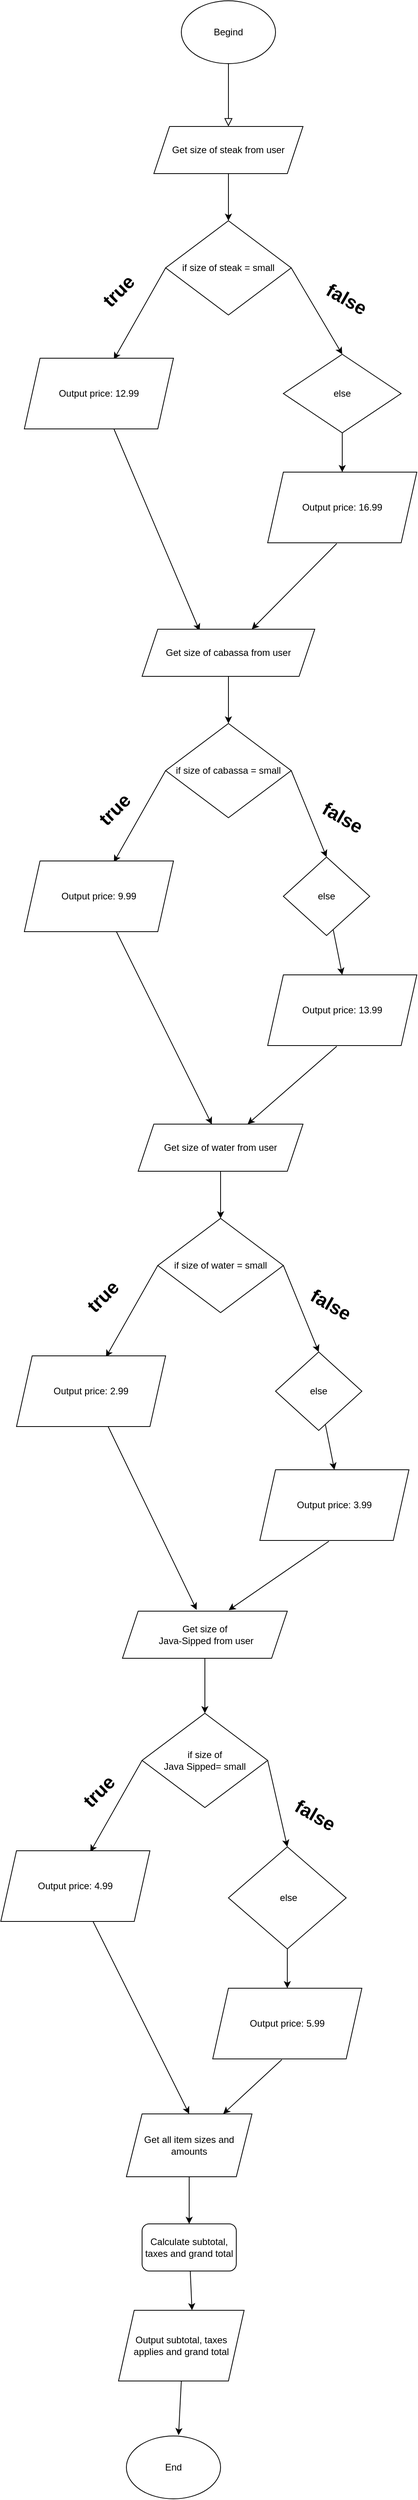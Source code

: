 <mxfile version="20.3.6" type="github"><diagram id="C5RBs43oDa-KdzZeNtuy" name="Page-1"><mxGraphModel dx="1527" dy="752" grid="1" gridSize="10" guides="1" tooltips="1" connect="1" arrows="1" fold="1" page="1" pageScale="1" pageWidth="827" pageHeight="1169" math="0" shadow="0"><root><mxCell id="WIyWlLk6GJQsqaUBKTNV-0"/><mxCell id="WIyWlLk6GJQsqaUBKTNV-1" parent="WIyWlLk6GJQsqaUBKTNV-0"/><mxCell id="WIyWlLk6GJQsqaUBKTNV-2" value="" style="rounded=0;html=1;jettySize=auto;orthogonalLoop=1;fontSize=11;endArrow=block;endFill=0;endSize=8;strokeWidth=1;shadow=0;labelBackgroundColor=none;edgeStyle=orthogonalEdgeStyle;entryX=0.5;entryY=0;entryDx=0;entryDy=0;" parent="WIyWlLk6GJQsqaUBKTNV-1" target="_cH3AGbi2QUjjRl9QHyZ-6" edge="1"><mxGeometry relative="1" as="geometry"><mxPoint x="220" y="120" as="sourcePoint"/><Array as="points"><mxPoint x="220" y="200"/><mxPoint x="220" y="200"/></Array></mxGeometry></mxCell><mxCell id="_cH3AGbi2QUjjRl9QHyZ-0" value="Begind" style="ellipse;whiteSpace=wrap;html=1;" parent="WIyWlLk6GJQsqaUBKTNV-1" vertex="1"><mxGeometry x="160" y="40" width="120" height="80" as="geometry"/></mxCell><mxCell id="_cH3AGbi2QUjjRl9QHyZ-1" value="" style="endArrow=classic;html=1;rounded=0;exitX=0.5;exitY=1;exitDx=0;exitDy=0;entryX=0.5;entryY=0;entryDx=0;entryDy=0;" parent="WIyWlLk6GJQsqaUBKTNV-1" source="_cH3AGbi2QUjjRl9QHyZ-6" target="_cH3AGbi2QUjjRl9QHyZ-7" edge="1"><mxGeometry width="50" height="50" relative="1" as="geometry"><mxPoint x="390" y="400" as="sourcePoint"/><mxPoint x="330" y="230" as="targetPoint"/><Array as="points"/></mxGeometry></mxCell><mxCell id="_cH3AGbi2QUjjRl9QHyZ-6" value="Get size of steak from user" style="shape=parallelogram;perimeter=parallelogramPerimeter;whiteSpace=wrap;html=1;fixedSize=1;" parent="WIyWlLk6GJQsqaUBKTNV-1" vertex="1"><mxGeometry x="125" y="200" width="190" height="60" as="geometry"/></mxCell><mxCell id="_cH3AGbi2QUjjRl9QHyZ-7" value="if size of steak = small" style="rhombus;whiteSpace=wrap;html=1;" parent="WIyWlLk6GJQsqaUBKTNV-1" vertex="1"><mxGeometry x="140" y="320" width="160" height="120" as="geometry"/></mxCell><mxCell id="_cH3AGbi2QUjjRl9QHyZ-8" value="" style="endArrow=classic;html=1;rounded=0;exitX=0;exitY=0.5;exitDx=0;exitDy=0;entryX=0.6;entryY=0.017;entryDx=0;entryDy=0;entryPerimeter=0;" parent="WIyWlLk6GJQsqaUBKTNV-1" source="_cH3AGbi2QUjjRl9QHyZ-7" target="_cH3AGbi2QUjjRl9QHyZ-12" edge="1"><mxGeometry width="50" height="50" relative="1" as="geometry"><mxPoint x="220" y="380" as="sourcePoint"/><mxPoint x="100" y="520" as="targetPoint"/></mxGeometry></mxCell><mxCell id="_cH3AGbi2QUjjRl9QHyZ-9" value="" style="endArrow=classic;html=1;rounded=0;exitX=1;exitY=0.5;exitDx=0;exitDy=0;entryX=0.5;entryY=0;entryDx=0;entryDy=0;" parent="WIyWlLk6GJQsqaUBKTNV-1" source="_cH3AGbi2QUjjRl9QHyZ-7" target="_cH3AGbi2QUjjRl9QHyZ-11" edge="1"><mxGeometry width="50" height="50" relative="1" as="geometry"><mxPoint x="220" y="380" as="sourcePoint"/><mxPoint x="410" y="500" as="targetPoint"/></mxGeometry></mxCell><mxCell id="_cH3AGbi2QUjjRl9QHyZ-11" value="else" style="rhombus;whiteSpace=wrap;html=1;" parent="WIyWlLk6GJQsqaUBKTNV-1" vertex="1"><mxGeometry x="290" y="490" width="150" height="100" as="geometry"/></mxCell><mxCell id="_cH3AGbi2QUjjRl9QHyZ-12" value="Output price: 12.99" style="shape=parallelogram;perimeter=parallelogramPerimeter;whiteSpace=wrap;html=1;fixedSize=1;" parent="WIyWlLk6GJQsqaUBKTNV-1" vertex="1"><mxGeometry x="-40" y="495" width="190" height="90" as="geometry"/></mxCell><mxCell id="_cH3AGbi2QUjjRl9QHyZ-13" value="" style="endArrow=classic;html=1;rounded=0;entryX=0.5;entryY=0;entryDx=0;entryDy=0;" parent="WIyWlLk6GJQsqaUBKTNV-1" source="_cH3AGbi2QUjjRl9QHyZ-11" target="_cH3AGbi2QUjjRl9QHyZ-14" edge="1"><mxGeometry width="50" height="50" relative="1" as="geometry"><mxPoint x="381.514" y="546.526" as="sourcePoint"/><mxPoint x="410" y="580" as="targetPoint"/><Array as="points"/></mxGeometry></mxCell><mxCell id="_cH3AGbi2QUjjRl9QHyZ-14" value="Output price: 16.99" style="shape=parallelogram;perimeter=parallelogramPerimeter;whiteSpace=wrap;html=1;fixedSize=1;" parent="WIyWlLk6GJQsqaUBKTNV-1" vertex="1"><mxGeometry x="270" y="640" width="190" height="90" as="geometry"/></mxCell><mxCell id="_cH3AGbi2QUjjRl9QHyZ-15" value="" style="endArrow=classic;html=1;rounded=0;entryX=0.333;entryY=0.033;entryDx=0;entryDy=0;entryPerimeter=0;" parent="WIyWlLk6GJQsqaUBKTNV-1" source="_cH3AGbi2QUjjRl9QHyZ-12" target="_cH3AGbi2QUjjRl9QHyZ-18" edge="1"><mxGeometry width="50" height="50" relative="1" as="geometry"><mxPoint x="160" y="700" as="sourcePoint"/><mxPoint x="210" y="830" as="targetPoint"/></mxGeometry></mxCell><mxCell id="_cH3AGbi2QUjjRl9QHyZ-16" value="" style="endArrow=classic;html=1;rounded=0;exitX=0.463;exitY=1.011;exitDx=0;exitDy=0;exitPerimeter=0;" parent="WIyWlLk6GJQsqaUBKTNV-1" source="_cH3AGbi2QUjjRl9QHyZ-14" target="_cH3AGbi2QUjjRl9QHyZ-18" edge="1"><mxGeometry width="50" height="50" relative="1" as="geometry"><mxPoint x="330" y="850" as="sourcePoint"/><mxPoint x="220" y="830" as="targetPoint"/></mxGeometry></mxCell><mxCell id="_cH3AGbi2QUjjRl9QHyZ-17" value="" style="endArrow=classic;html=1;rounded=0;exitX=0.5;exitY=1;exitDx=0;exitDy=0;entryX=0.5;entryY=0;entryDx=0;entryDy=0;" parent="WIyWlLk6GJQsqaUBKTNV-1" source="_cH3AGbi2QUjjRl9QHyZ-18" target="_cH3AGbi2QUjjRl9QHyZ-19" edge="1"><mxGeometry width="50" height="50" relative="1" as="geometry"><mxPoint x="390" y="1040" as="sourcePoint"/><mxPoint x="330" y="870" as="targetPoint"/><Array as="points"/></mxGeometry></mxCell><mxCell id="_cH3AGbi2QUjjRl9QHyZ-18" value="Get size of cabassa from user" style="shape=parallelogram;perimeter=parallelogramPerimeter;whiteSpace=wrap;html=1;fixedSize=1;" parent="WIyWlLk6GJQsqaUBKTNV-1" vertex="1"><mxGeometry x="110" y="840" width="220" height="60" as="geometry"/></mxCell><mxCell id="_cH3AGbi2QUjjRl9QHyZ-19" value="if size of cabassa = small" style="rhombus;whiteSpace=wrap;html=1;" parent="WIyWlLk6GJQsqaUBKTNV-1" vertex="1"><mxGeometry x="140" y="960" width="160" height="120" as="geometry"/></mxCell><mxCell id="_cH3AGbi2QUjjRl9QHyZ-20" value="" style="endArrow=classic;html=1;rounded=0;exitX=0;exitY=0.5;exitDx=0;exitDy=0;entryX=0.6;entryY=0.017;entryDx=0;entryDy=0;entryPerimeter=0;" parent="WIyWlLk6GJQsqaUBKTNV-1" source="_cH3AGbi2QUjjRl9QHyZ-19" target="_cH3AGbi2QUjjRl9QHyZ-23" edge="1"><mxGeometry width="50" height="50" relative="1" as="geometry"><mxPoint x="220" y="1020" as="sourcePoint"/><mxPoint x="100" y="1160" as="targetPoint"/></mxGeometry></mxCell><mxCell id="_cH3AGbi2QUjjRl9QHyZ-21" value="" style="endArrow=classic;html=1;rounded=0;exitX=1;exitY=0.5;exitDx=0;exitDy=0;entryX=0.5;entryY=0;entryDx=0;entryDy=0;" parent="WIyWlLk6GJQsqaUBKTNV-1" source="_cH3AGbi2QUjjRl9QHyZ-19" target="_cH3AGbi2QUjjRl9QHyZ-22" edge="1"><mxGeometry width="50" height="50" relative="1" as="geometry"><mxPoint x="220" y="1020" as="sourcePoint"/><mxPoint x="410" y="1140" as="targetPoint"/></mxGeometry></mxCell><mxCell id="_cH3AGbi2QUjjRl9QHyZ-22" value="else" style="rhombus;whiteSpace=wrap;html=1;spacingTop=0;textDirection=rtl;labelBackgroundColor=none;" parent="WIyWlLk6GJQsqaUBKTNV-1" vertex="1"><mxGeometry x="290" y="1130" width="110" height="100" as="geometry"/></mxCell><mxCell id="_cH3AGbi2QUjjRl9QHyZ-23" value="Output price: 9.99" style="shape=parallelogram;perimeter=parallelogramPerimeter;whiteSpace=wrap;html=1;fixedSize=1;" parent="WIyWlLk6GJQsqaUBKTNV-1" vertex="1"><mxGeometry x="-40" y="1135" width="190" height="90" as="geometry"/></mxCell><mxCell id="_cH3AGbi2QUjjRl9QHyZ-24" value="" style="endArrow=classic;html=1;rounded=0;entryX=0.5;entryY=0;entryDx=0;entryDy=0;" parent="WIyWlLk6GJQsqaUBKTNV-1" source="_cH3AGbi2QUjjRl9QHyZ-22" target="_cH3AGbi2QUjjRl9QHyZ-25" edge="1"><mxGeometry width="50" height="50" relative="1" as="geometry"><mxPoint x="381.514" y="1186.526" as="sourcePoint"/><mxPoint x="410" y="1220" as="targetPoint"/><Array as="points"/></mxGeometry></mxCell><mxCell id="_cH3AGbi2QUjjRl9QHyZ-25" value="Output price: 13.99" style="shape=parallelogram;perimeter=parallelogramPerimeter;whiteSpace=wrap;html=1;fixedSize=1;" parent="WIyWlLk6GJQsqaUBKTNV-1" vertex="1"><mxGeometry x="270" y="1280" width="190" height="90" as="geometry"/></mxCell><mxCell id="_cH3AGbi2QUjjRl9QHyZ-26" value="" style="endArrow=classic;html=1;rounded=0;entryX=0.447;entryY=0.004;entryDx=0;entryDy=0;entryPerimeter=0;" parent="WIyWlLk6GJQsqaUBKTNV-1" source="_cH3AGbi2QUjjRl9QHyZ-23" target="_cH3AGbi2QUjjRl9QHyZ-40" edge="1"><mxGeometry width="50" height="50" relative="1" as="geometry"><mxPoint x="160" y="1340" as="sourcePoint"/><mxPoint x="210" y="1480" as="targetPoint"/></mxGeometry></mxCell><mxCell id="_cH3AGbi2QUjjRl9QHyZ-27" value="" style="endArrow=classic;html=1;rounded=0;exitX=0.463;exitY=1.011;exitDx=0;exitDy=0;exitPerimeter=0;" parent="WIyWlLk6GJQsqaUBKTNV-1" source="_cH3AGbi2QUjjRl9QHyZ-25" target="_cH3AGbi2QUjjRl9QHyZ-40" edge="1"><mxGeometry width="50" height="50" relative="1" as="geometry"><mxPoint x="330" y="1490" as="sourcePoint"/><mxPoint x="220" y="1470" as="targetPoint"/></mxGeometry></mxCell><mxCell id="_cH3AGbi2QUjjRl9QHyZ-39" value="" style="endArrow=classic;html=1;rounded=0;exitX=0.5;exitY=1;exitDx=0;exitDy=0;entryX=0.5;entryY=0;entryDx=0;entryDy=0;" parent="WIyWlLk6GJQsqaUBKTNV-1" source="_cH3AGbi2QUjjRl9QHyZ-40" target="_cH3AGbi2QUjjRl9QHyZ-41" edge="1"><mxGeometry width="50" height="50" relative="1" as="geometry"><mxPoint x="380" y="1670" as="sourcePoint"/><mxPoint x="320" y="1500" as="targetPoint"/><Array as="points"/></mxGeometry></mxCell><mxCell id="_cH3AGbi2QUjjRl9QHyZ-40" value="Get size of water from user" style="shape=parallelogram;perimeter=parallelogramPerimeter;whiteSpace=wrap;html=1;fixedSize=1;" parent="WIyWlLk6GJQsqaUBKTNV-1" vertex="1"><mxGeometry x="105" y="1470" width="210" height="60" as="geometry"/></mxCell><mxCell id="_cH3AGbi2QUjjRl9QHyZ-41" value="if size of water = small" style="rhombus;whiteSpace=wrap;html=1;" parent="WIyWlLk6GJQsqaUBKTNV-1" vertex="1"><mxGeometry x="130" y="1590" width="160" height="120" as="geometry"/></mxCell><mxCell id="_cH3AGbi2QUjjRl9QHyZ-42" value="" style="endArrow=classic;html=1;rounded=0;exitX=0;exitY=0.5;exitDx=0;exitDy=0;entryX=0.6;entryY=0.017;entryDx=0;entryDy=0;entryPerimeter=0;" parent="WIyWlLk6GJQsqaUBKTNV-1" source="_cH3AGbi2QUjjRl9QHyZ-41" target="_cH3AGbi2QUjjRl9QHyZ-45" edge="1"><mxGeometry width="50" height="50" relative="1" as="geometry"><mxPoint x="210" y="1650" as="sourcePoint"/><mxPoint x="90" y="1790" as="targetPoint"/></mxGeometry></mxCell><mxCell id="_cH3AGbi2QUjjRl9QHyZ-43" value="" style="endArrow=classic;html=1;rounded=0;exitX=1;exitY=0.5;exitDx=0;exitDy=0;entryX=0.5;entryY=0;entryDx=0;entryDy=0;" parent="WIyWlLk6GJQsqaUBKTNV-1" source="_cH3AGbi2QUjjRl9QHyZ-41" target="_cH3AGbi2QUjjRl9QHyZ-44" edge="1"><mxGeometry width="50" height="50" relative="1" as="geometry"><mxPoint x="210" y="1650" as="sourcePoint"/><mxPoint x="400" y="1770" as="targetPoint"/></mxGeometry></mxCell><mxCell id="_cH3AGbi2QUjjRl9QHyZ-44" value="else" style="rhombus;whiteSpace=wrap;html=1;spacingTop=0;textDirection=rtl;labelBackgroundColor=none;" parent="WIyWlLk6GJQsqaUBKTNV-1" vertex="1"><mxGeometry x="280" y="1760" width="110" height="100" as="geometry"/></mxCell><mxCell id="_cH3AGbi2QUjjRl9QHyZ-45" value="Output price: 2.99" style="shape=parallelogram;perimeter=parallelogramPerimeter;whiteSpace=wrap;html=1;fixedSize=1;" parent="WIyWlLk6GJQsqaUBKTNV-1" vertex="1"><mxGeometry x="-50" y="1765" width="190" height="90" as="geometry"/></mxCell><mxCell id="_cH3AGbi2QUjjRl9QHyZ-46" value="" style="endArrow=classic;html=1;rounded=0;entryX=0.5;entryY=0;entryDx=0;entryDy=0;" parent="WIyWlLk6GJQsqaUBKTNV-1" source="_cH3AGbi2QUjjRl9QHyZ-44" target="_cH3AGbi2QUjjRl9QHyZ-47" edge="1"><mxGeometry width="50" height="50" relative="1" as="geometry"><mxPoint x="371.514" y="1816.526" as="sourcePoint"/><mxPoint x="400" y="1850" as="targetPoint"/><Array as="points"/></mxGeometry></mxCell><mxCell id="_cH3AGbi2QUjjRl9QHyZ-47" value="Output price: 3.99" style="shape=parallelogram;perimeter=parallelogramPerimeter;whiteSpace=wrap;html=1;fixedSize=1;" parent="WIyWlLk6GJQsqaUBKTNV-1" vertex="1"><mxGeometry x="260" y="1910" width="190" height="90" as="geometry"/></mxCell><mxCell id="_cH3AGbi2QUjjRl9QHyZ-48" value="" style="endArrow=classic;html=1;rounded=0;entryX=0.45;entryY=-0.027;entryDx=0;entryDy=0;entryPerimeter=0;" parent="WIyWlLk6GJQsqaUBKTNV-1" source="_cH3AGbi2QUjjRl9QHyZ-45" target="_cH3AGbi2QUjjRl9QHyZ-51" edge="1"><mxGeometry width="50" height="50" relative="1" as="geometry"><mxPoint x="150" y="1970" as="sourcePoint"/><mxPoint x="200" y="2100" as="targetPoint"/></mxGeometry></mxCell><mxCell id="_cH3AGbi2QUjjRl9QHyZ-49" value="" style="endArrow=classic;html=1;rounded=0;exitX=0.463;exitY=1.011;exitDx=0;exitDy=0;exitPerimeter=0;entryX=0.644;entryY=-0.02;entryDx=0;entryDy=0;entryPerimeter=0;" parent="WIyWlLk6GJQsqaUBKTNV-1" source="_cH3AGbi2QUjjRl9QHyZ-47" target="_cH3AGbi2QUjjRl9QHyZ-51" edge="1"><mxGeometry width="50" height="50" relative="1" as="geometry"><mxPoint x="320" y="2120" as="sourcePoint"/><mxPoint x="210" y="2100" as="targetPoint"/></mxGeometry></mxCell><mxCell id="_cH3AGbi2QUjjRl9QHyZ-50" value="" style="endArrow=classic;html=1;rounded=0;exitX=0.5;exitY=1;exitDx=0;exitDy=0;entryX=0.5;entryY=0;entryDx=0;entryDy=0;" parent="WIyWlLk6GJQsqaUBKTNV-1" source="_cH3AGbi2QUjjRl9QHyZ-51" target="_cH3AGbi2QUjjRl9QHyZ-52" edge="1"><mxGeometry width="50" height="50" relative="1" as="geometry"><mxPoint x="360" y="2300" as="sourcePoint"/><mxPoint x="300" y="2130" as="targetPoint"/><Array as="points"/></mxGeometry></mxCell><mxCell id="_cH3AGbi2QUjjRl9QHyZ-51" value="Get size of&lt;br&gt;&amp;nbsp;Java-Sipped from user" style="shape=parallelogram;perimeter=parallelogramPerimeter;whiteSpace=wrap;html=1;fixedSize=1;" parent="WIyWlLk6GJQsqaUBKTNV-1" vertex="1"><mxGeometry x="85" y="2090" width="210" height="60" as="geometry"/></mxCell><mxCell id="_cH3AGbi2QUjjRl9QHyZ-52" value="if size of &lt;br&gt;Java Sipped= small" style="rhombus;whiteSpace=wrap;html=1;" parent="WIyWlLk6GJQsqaUBKTNV-1" vertex="1"><mxGeometry x="110" y="2220" width="160" height="120" as="geometry"/></mxCell><mxCell id="_cH3AGbi2QUjjRl9QHyZ-53" value="" style="endArrow=classic;html=1;rounded=0;exitX=0;exitY=0.5;exitDx=0;exitDy=0;entryX=0.6;entryY=0.017;entryDx=0;entryDy=0;entryPerimeter=0;" parent="WIyWlLk6GJQsqaUBKTNV-1" source="_cH3AGbi2QUjjRl9QHyZ-52" target="_cH3AGbi2QUjjRl9QHyZ-56" edge="1"><mxGeometry width="50" height="50" relative="1" as="geometry"><mxPoint x="190" y="2280" as="sourcePoint"/><mxPoint x="70" y="2420" as="targetPoint"/></mxGeometry></mxCell><mxCell id="_cH3AGbi2QUjjRl9QHyZ-54" value="" style="endArrow=classic;html=1;rounded=0;exitX=1;exitY=0.5;exitDx=0;exitDy=0;entryX=0.5;entryY=0;entryDx=0;entryDy=0;" parent="WIyWlLk6GJQsqaUBKTNV-1" source="_cH3AGbi2QUjjRl9QHyZ-52" target="_cH3AGbi2QUjjRl9QHyZ-55" edge="1"><mxGeometry width="50" height="50" relative="1" as="geometry"><mxPoint x="190" y="2280" as="sourcePoint"/><mxPoint x="380" y="2400" as="targetPoint"/></mxGeometry></mxCell><mxCell id="_cH3AGbi2QUjjRl9QHyZ-55" value="else&amp;nbsp;" style="rhombus;whiteSpace=wrap;html=1;spacingTop=0;textDirection=rtl;labelBackgroundColor=none;" parent="WIyWlLk6GJQsqaUBKTNV-1" vertex="1"><mxGeometry x="220" y="2390" width="150" height="130" as="geometry"/></mxCell><mxCell id="_cH3AGbi2QUjjRl9QHyZ-56" value="Output price: 4.99" style="shape=parallelogram;perimeter=parallelogramPerimeter;whiteSpace=wrap;html=1;fixedSize=1;" parent="WIyWlLk6GJQsqaUBKTNV-1" vertex="1"><mxGeometry x="-70" y="2395" width="190" height="90" as="geometry"/></mxCell><mxCell id="_cH3AGbi2QUjjRl9QHyZ-57" value="" style="endArrow=classic;html=1;rounded=0;entryX=0.5;entryY=0;entryDx=0;entryDy=0;" parent="WIyWlLk6GJQsqaUBKTNV-1" source="_cH3AGbi2QUjjRl9QHyZ-55" target="_cH3AGbi2QUjjRl9QHyZ-58" edge="1"><mxGeometry width="50" height="50" relative="1" as="geometry"><mxPoint x="351.514" y="2446.526" as="sourcePoint"/><mxPoint x="380" y="2480" as="targetPoint"/><Array as="points"/></mxGeometry></mxCell><mxCell id="_cH3AGbi2QUjjRl9QHyZ-58" value="Output price: 5.99" style="shape=parallelogram;perimeter=parallelogramPerimeter;whiteSpace=wrap;html=1;fixedSize=1;" parent="WIyWlLk6GJQsqaUBKTNV-1" vertex="1"><mxGeometry x="200" y="2570" width="190" height="90" as="geometry"/></mxCell><mxCell id="_cH3AGbi2QUjjRl9QHyZ-59" value="" style="endArrow=classic;html=1;rounded=0;entryX=0.5;entryY=0;entryDx=0;entryDy=0;" parent="WIyWlLk6GJQsqaUBKTNV-1" source="_cH3AGbi2QUjjRl9QHyZ-56" target="_cH3AGbi2QUjjRl9QHyZ-61" edge="1"><mxGeometry width="50" height="50" relative="1" as="geometry"><mxPoint x="130" y="2600" as="sourcePoint"/><mxPoint x="180" y="2730.0" as="targetPoint"/></mxGeometry></mxCell><mxCell id="_cH3AGbi2QUjjRl9QHyZ-60" value="" style="endArrow=classic;html=1;rounded=0;exitX=0.463;exitY=1.011;exitDx=0;exitDy=0;exitPerimeter=0;" parent="WIyWlLk6GJQsqaUBKTNV-1" source="_cH3AGbi2QUjjRl9QHyZ-58" target="_cH3AGbi2QUjjRl9QHyZ-61" edge="1"><mxGeometry width="50" height="50" relative="1" as="geometry"><mxPoint x="300" y="2750" as="sourcePoint"/><mxPoint x="190" y="2730.0" as="targetPoint"/></mxGeometry></mxCell><mxCell id="_cH3AGbi2QUjjRl9QHyZ-61" value="Get all item sizes and amounts" style="shape=parallelogram;perimeter=parallelogramPerimeter;whiteSpace=wrap;html=1;fixedSize=1;labelBackgroundColor=none;" parent="WIyWlLk6GJQsqaUBKTNV-1" vertex="1"><mxGeometry x="90" y="2730" width="160" height="80" as="geometry"/></mxCell><mxCell id="_cH3AGbi2QUjjRl9QHyZ-62" value="Calculate subtotal, taxes and grand total" style="rounded=1;whiteSpace=wrap;html=1;labelBackgroundColor=none;" parent="WIyWlLk6GJQsqaUBKTNV-1" vertex="1"><mxGeometry x="110" y="2870" width="120" height="60" as="geometry"/></mxCell><mxCell id="_cH3AGbi2QUjjRl9QHyZ-63" value="" style="endArrow=classic;html=1;rounded=0;exitX=0.5;exitY=1;exitDx=0;exitDy=0;" parent="WIyWlLk6GJQsqaUBKTNV-1" source="_cH3AGbi2QUjjRl9QHyZ-61" target="_cH3AGbi2QUjjRl9QHyZ-62" edge="1"><mxGeometry width="50" height="50" relative="1" as="geometry"><mxPoint x="120" y="2770" as="sourcePoint"/><mxPoint x="170" y="2720" as="targetPoint"/></mxGeometry></mxCell><mxCell id="_cH3AGbi2QUjjRl9QHyZ-64" value="Output subtotal, taxes applies and grand total" style="shape=parallelogram;perimeter=parallelogramPerimeter;whiteSpace=wrap;html=1;fixedSize=1;labelBackgroundColor=none;" parent="WIyWlLk6GJQsqaUBKTNV-1" vertex="1"><mxGeometry x="80" y="2980" width="160" height="90" as="geometry"/></mxCell><mxCell id="_cH3AGbi2QUjjRl9QHyZ-65" value="" style="endArrow=classic;html=1;rounded=0;entryX=0.585;entryY=-0.001;entryDx=0;entryDy=0;entryPerimeter=0;" parent="WIyWlLk6GJQsqaUBKTNV-1" source="_cH3AGbi2QUjjRl9QHyZ-62" target="_cH3AGbi2QUjjRl9QHyZ-64" edge="1"><mxGeometry width="50" height="50" relative="1" as="geometry"><mxPoint x="120" y="2940" as="sourcePoint"/><mxPoint x="170" y="2890" as="targetPoint"/></mxGeometry></mxCell><mxCell id="_cH3AGbi2QUjjRl9QHyZ-66" value="End" style="ellipse;whiteSpace=wrap;html=1;labelBackgroundColor=none;" parent="WIyWlLk6GJQsqaUBKTNV-1" vertex="1"><mxGeometry x="90" y="3140" width="120" height="80" as="geometry"/></mxCell><mxCell id="_cH3AGbi2QUjjRl9QHyZ-67" value="" style="endArrow=classic;html=1;rounded=0;entryX=0.554;entryY=-0.013;entryDx=0;entryDy=0;entryPerimeter=0;exitX=0.5;exitY=1;exitDx=0;exitDy=0;" parent="WIyWlLk6GJQsqaUBKTNV-1" source="_cH3AGbi2QUjjRl9QHyZ-64" target="_cH3AGbi2QUjjRl9QHyZ-66" edge="1"><mxGeometry width="50" height="50" relative="1" as="geometry"><mxPoint x="120" y="3040" as="sourcePoint"/><mxPoint x="170" y="2990" as="targetPoint"/></mxGeometry></mxCell><mxCell id="_cH3AGbi2QUjjRl9QHyZ-68" value="true" style="text;strokeColor=none;fillColor=none;html=1;fontSize=24;fontStyle=1;verticalAlign=middle;align=center;labelBackgroundColor=none;rotation=-45;" parent="WIyWlLk6GJQsqaUBKTNV-1" vertex="1"><mxGeometry x="30" y="390" width="100" height="40" as="geometry"/></mxCell><mxCell id="_cH3AGbi2QUjjRl9QHyZ-70" value="false" style="text;strokeColor=none;fillColor=none;html=1;fontSize=24;fontStyle=1;verticalAlign=middle;align=center;labelBackgroundColor=none;rotation=30;" parent="WIyWlLk6GJQsqaUBKTNV-1" vertex="1"><mxGeometry x="320" y="400" width="100" height="40" as="geometry"/></mxCell><mxCell id="_cH3AGbi2QUjjRl9QHyZ-71" value="true" style="text;strokeColor=none;fillColor=none;html=1;fontSize=24;fontStyle=1;verticalAlign=middle;align=center;labelBackgroundColor=none;rotation=-45;" parent="WIyWlLk6GJQsqaUBKTNV-1" vertex="1"><mxGeometry x="25" y="1050" width="100" height="40" as="geometry"/></mxCell><mxCell id="_cH3AGbi2QUjjRl9QHyZ-72" value="false" style="text;strokeColor=none;fillColor=none;html=1;fontSize=24;fontStyle=1;verticalAlign=middle;align=center;labelBackgroundColor=none;rotation=30;" parent="WIyWlLk6GJQsqaUBKTNV-1" vertex="1"><mxGeometry x="315" y="1060" width="100" height="40" as="geometry"/></mxCell><mxCell id="_cH3AGbi2QUjjRl9QHyZ-73" value="true" style="text;strokeColor=none;fillColor=none;html=1;fontSize=24;fontStyle=1;verticalAlign=middle;align=center;labelBackgroundColor=none;rotation=-45;" parent="WIyWlLk6GJQsqaUBKTNV-1" vertex="1"><mxGeometry x="10" y="1670" width="100" height="40" as="geometry"/></mxCell><mxCell id="_cH3AGbi2QUjjRl9QHyZ-74" value="false" style="text;strokeColor=none;fillColor=none;html=1;fontSize=24;fontStyle=1;verticalAlign=middle;align=center;labelBackgroundColor=none;rotation=30;" parent="WIyWlLk6GJQsqaUBKTNV-1" vertex="1"><mxGeometry x="300" y="1680" width="100" height="40" as="geometry"/></mxCell><mxCell id="_cH3AGbi2QUjjRl9QHyZ-75" value="true" style="text;strokeColor=none;fillColor=none;html=1;fontSize=24;fontStyle=1;verticalAlign=middle;align=center;labelBackgroundColor=none;rotation=-45;" parent="WIyWlLk6GJQsqaUBKTNV-1" vertex="1"><mxGeometry x="5" y="2300" width="100" height="40" as="geometry"/></mxCell><mxCell id="_cH3AGbi2QUjjRl9QHyZ-76" value="false" style="text;strokeColor=none;fillColor=none;html=1;fontSize=24;fontStyle=1;verticalAlign=middle;align=center;labelBackgroundColor=none;rotation=30;" parent="WIyWlLk6GJQsqaUBKTNV-1" vertex="1"><mxGeometry x="280" y="2330" width="100" height="40" as="geometry"/></mxCell></root></mxGraphModel></diagram></mxfile>